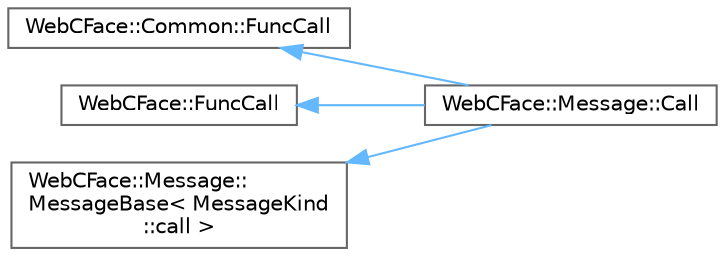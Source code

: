 digraph "Graphical Class Hierarchy"
{
 // LATEX_PDF_SIZE
  bgcolor="transparent";
  edge [fontname=Helvetica,fontsize=10,labelfontname=Helvetica,labelfontsize=10];
  node [fontname=Helvetica,fontsize=10,shape=box,height=0.2,width=0.4];
  rankdir="LR";
  Node0 [id="Node000000",label="WebCFace::Common::FuncCall",height=0.2,width=0.4,color="grey40", fillcolor="white", style="filled",URL="$structWebCFace_1_1Common_1_1FuncCall.html",tooltip="関数を呼び出すのに必要なデータ。client_data->client->server->clientと送られる"];
  Node0 -> Node1 [id="edge9_Node000000_Node000001",dir="back",color="steelblue1",style="solid",tooltip=" "];
  Node1 [id="Node000001",label="WebCFace::Message::Call",height=0.2,width=0.4,color="grey40", fillcolor="white", style="filled",URL="$structWebCFace_1_1Message_1_1Call.html",tooltip="関数呼び出し (client(caller)->server->client(receiver))"];
  Node2 [id="Node000002",label="WebCFace::FuncCall",height=0.2,width=0.4,color="grey40", fillcolor="white", style="filled",URL="$structWebCFace_1_1Common_1_1FuncCall.html",tooltip="関数を呼び出すのに必要なデータ。client_data->client->server->clientと送られる"];
  Node2 -> Node1 [id="edge10_Node000002_Node000001",dir="back",color="steelblue1",style="solid",tooltip=" "];
  Node3 [id="Node000003",label="WebCFace::Message::\lMessageBase\< MessageKind\l::call \>",height=0.2,width=0.4,color="grey40", fillcolor="white", style="filled",URL="$structWebCFace_1_1Message_1_1MessageBase.html",tooltip=" "];
  Node3 -> Node1 [id="edge11_Node000003_Node000001",dir="back",color="steelblue1",style="solid",tooltip=" "];
}
